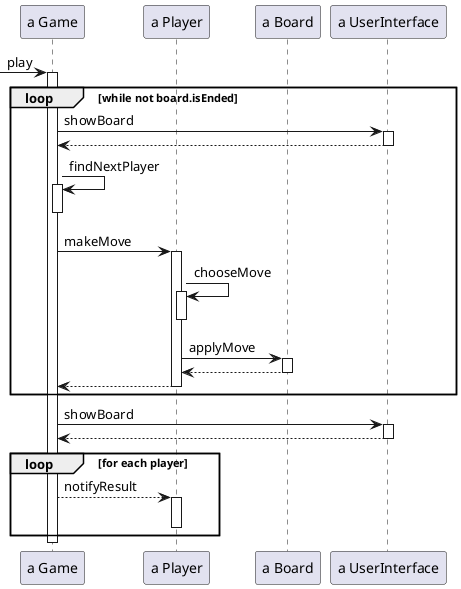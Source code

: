 @startuml
participant "a Game" as game
participant "a Player" as player
participant "a Board" as board
participant "a UserInterface" as ui

[-> game : play
activate game

loop while not board.isEnded

game -> ui : showBoard
activate ui
ui --> game
deactivate ui

game -> game : findNextPlayer
activate game
deactivate game

game -> player : makeMove
activate player
player -> player : chooseMove
activate player
deactivate player
player -> board : applyMove
activate board
board --> player
deactivate board

player --> game
deactivate player

end

game -> ui : showBoard
activate ui
ui --> game
deactivate ui

loop for each player
game-->player : notifyResult
activate player
deactivate player
end


deactivate game
@enduml
